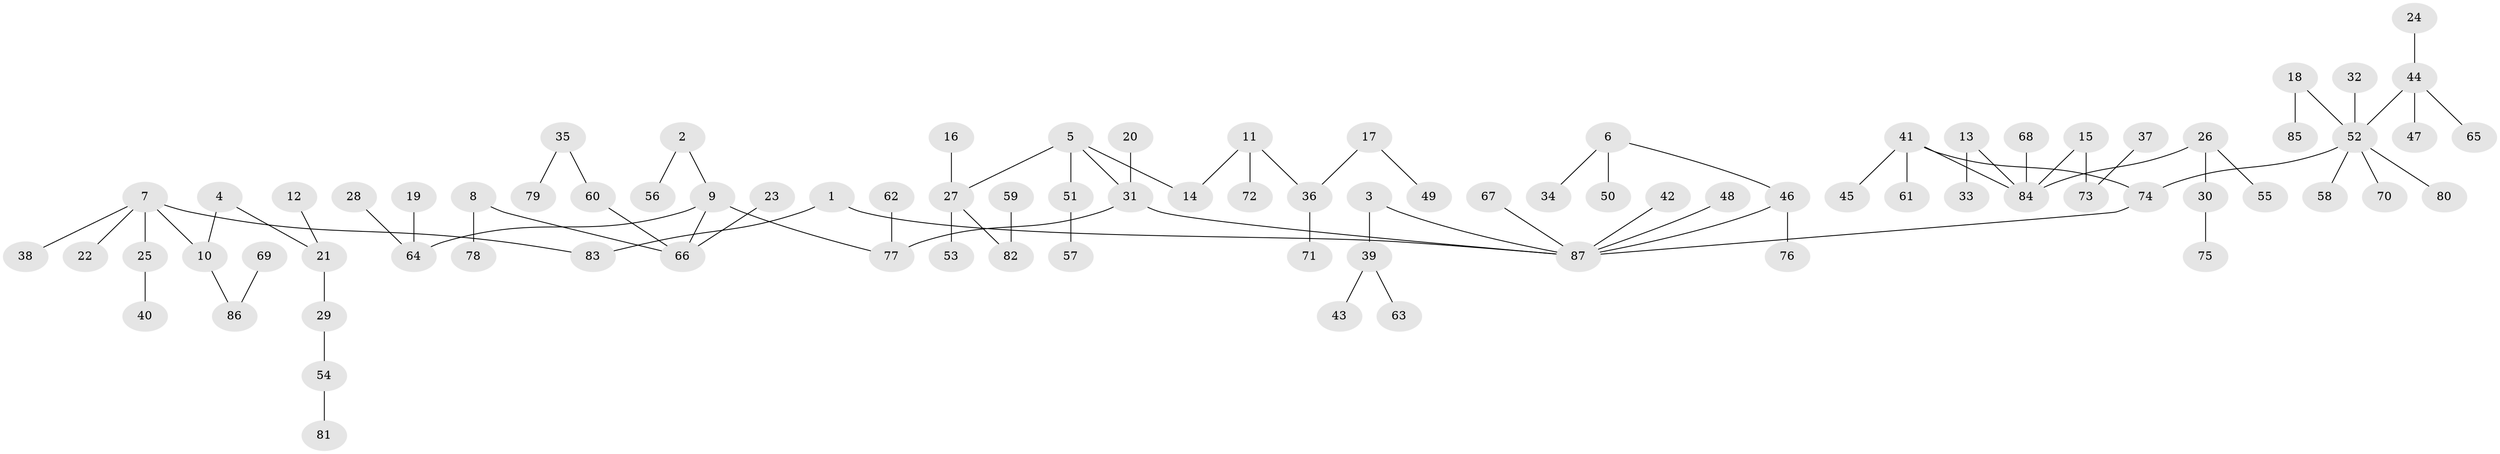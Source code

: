 // original degree distribution, {9: 0.006944444444444444, 5: 0.041666666666666664, 4: 0.04861111111111111, 2: 0.24305555555555555, 3: 0.1111111111111111, 8: 0.006944444444444444, 6: 0.020833333333333332, 1: 0.5208333333333334}
// Generated by graph-tools (version 1.1) at 2025/37/03/04/25 23:37:23]
// undirected, 87 vertices, 86 edges
graph export_dot {
  node [color=gray90,style=filled];
  1;
  2;
  3;
  4;
  5;
  6;
  7;
  8;
  9;
  10;
  11;
  12;
  13;
  14;
  15;
  16;
  17;
  18;
  19;
  20;
  21;
  22;
  23;
  24;
  25;
  26;
  27;
  28;
  29;
  30;
  31;
  32;
  33;
  34;
  35;
  36;
  37;
  38;
  39;
  40;
  41;
  42;
  43;
  44;
  45;
  46;
  47;
  48;
  49;
  50;
  51;
  52;
  53;
  54;
  55;
  56;
  57;
  58;
  59;
  60;
  61;
  62;
  63;
  64;
  65;
  66;
  67;
  68;
  69;
  70;
  71;
  72;
  73;
  74;
  75;
  76;
  77;
  78;
  79;
  80;
  81;
  82;
  83;
  84;
  85;
  86;
  87;
  1 -- 83 [weight=1.0];
  1 -- 87 [weight=1.0];
  2 -- 9 [weight=1.0];
  2 -- 56 [weight=1.0];
  3 -- 39 [weight=1.0];
  3 -- 87 [weight=1.0];
  4 -- 10 [weight=1.0];
  4 -- 21 [weight=1.0];
  5 -- 14 [weight=1.0];
  5 -- 27 [weight=1.0];
  5 -- 31 [weight=1.0];
  5 -- 51 [weight=1.0];
  6 -- 34 [weight=1.0];
  6 -- 46 [weight=1.0];
  6 -- 50 [weight=1.0];
  7 -- 10 [weight=1.0];
  7 -- 22 [weight=1.0];
  7 -- 25 [weight=1.0];
  7 -- 38 [weight=1.0];
  7 -- 83 [weight=1.0];
  8 -- 66 [weight=1.0];
  8 -- 78 [weight=1.0];
  9 -- 64 [weight=1.0];
  9 -- 66 [weight=1.0];
  9 -- 77 [weight=1.0];
  10 -- 86 [weight=1.0];
  11 -- 14 [weight=1.0];
  11 -- 36 [weight=1.0];
  11 -- 72 [weight=1.0];
  12 -- 21 [weight=1.0];
  13 -- 33 [weight=1.0];
  13 -- 84 [weight=1.0];
  15 -- 73 [weight=1.0];
  15 -- 84 [weight=1.0];
  16 -- 27 [weight=1.0];
  17 -- 36 [weight=1.0];
  17 -- 49 [weight=1.0];
  18 -- 52 [weight=1.0];
  18 -- 85 [weight=1.0];
  19 -- 64 [weight=1.0];
  20 -- 31 [weight=1.0];
  21 -- 29 [weight=1.0];
  23 -- 66 [weight=1.0];
  24 -- 44 [weight=1.0];
  25 -- 40 [weight=1.0];
  26 -- 30 [weight=1.0];
  26 -- 55 [weight=1.0];
  26 -- 84 [weight=1.0];
  27 -- 53 [weight=1.0];
  27 -- 82 [weight=1.0];
  28 -- 64 [weight=1.0];
  29 -- 54 [weight=1.0];
  30 -- 75 [weight=1.0];
  31 -- 77 [weight=1.0];
  31 -- 87 [weight=1.0];
  32 -- 52 [weight=1.0];
  35 -- 60 [weight=1.0];
  35 -- 79 [weight=1.0];
  36 -- 71 [weight=1.0];
  37 -- 73 [weight=1.0];
  39 -- 43 [weight=1.0];
  39 -- 63 [weight=1.0];
  41 -- 45 [weight=1.0];
  41 -- 61 [weight=1.0];
  41 -- 74 [weight=1.0];
  41 -- 84 [weight=1.0];
  42 -- 87 [weight=1.0];
  44 -- 47 [weight=1.0];
  44 -- 52 [weight=1.0];
  44 -- 65 [weight=1.0];
  46 -- 76 [weight=1.0];
  46 -- 87 [weight=1.0];
  48 -- 87 [weight=1.0];
  51 -- 57 [weight=1.0];
  52 -- 58 [weight=1.0];
  52 -- 70 [weight=1.0];
  52 -- 74 [weight=1.0];
  52 -- 80 [weight=1.0];
  54 -- 81 [weight=1.0];
  59 -- 82 [weight=1.0];
  60 -- 66 [weight=1.0];
  62 -- 77 [weight=1.0];
  67 -- 87 [weight=1.0];
  68 -- 84 [weight=1.0];
  69 -- 86 [weight=1.0];
  74 -- 87 [weight=1.0];
}
